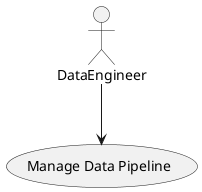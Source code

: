 @startuml


usecase "Manage Data Pipeline" as ManageDataPipeline

Actor "DataEngineer" as DataEngineer

DataEngineer --> ManageDataPipeline



@enduml
